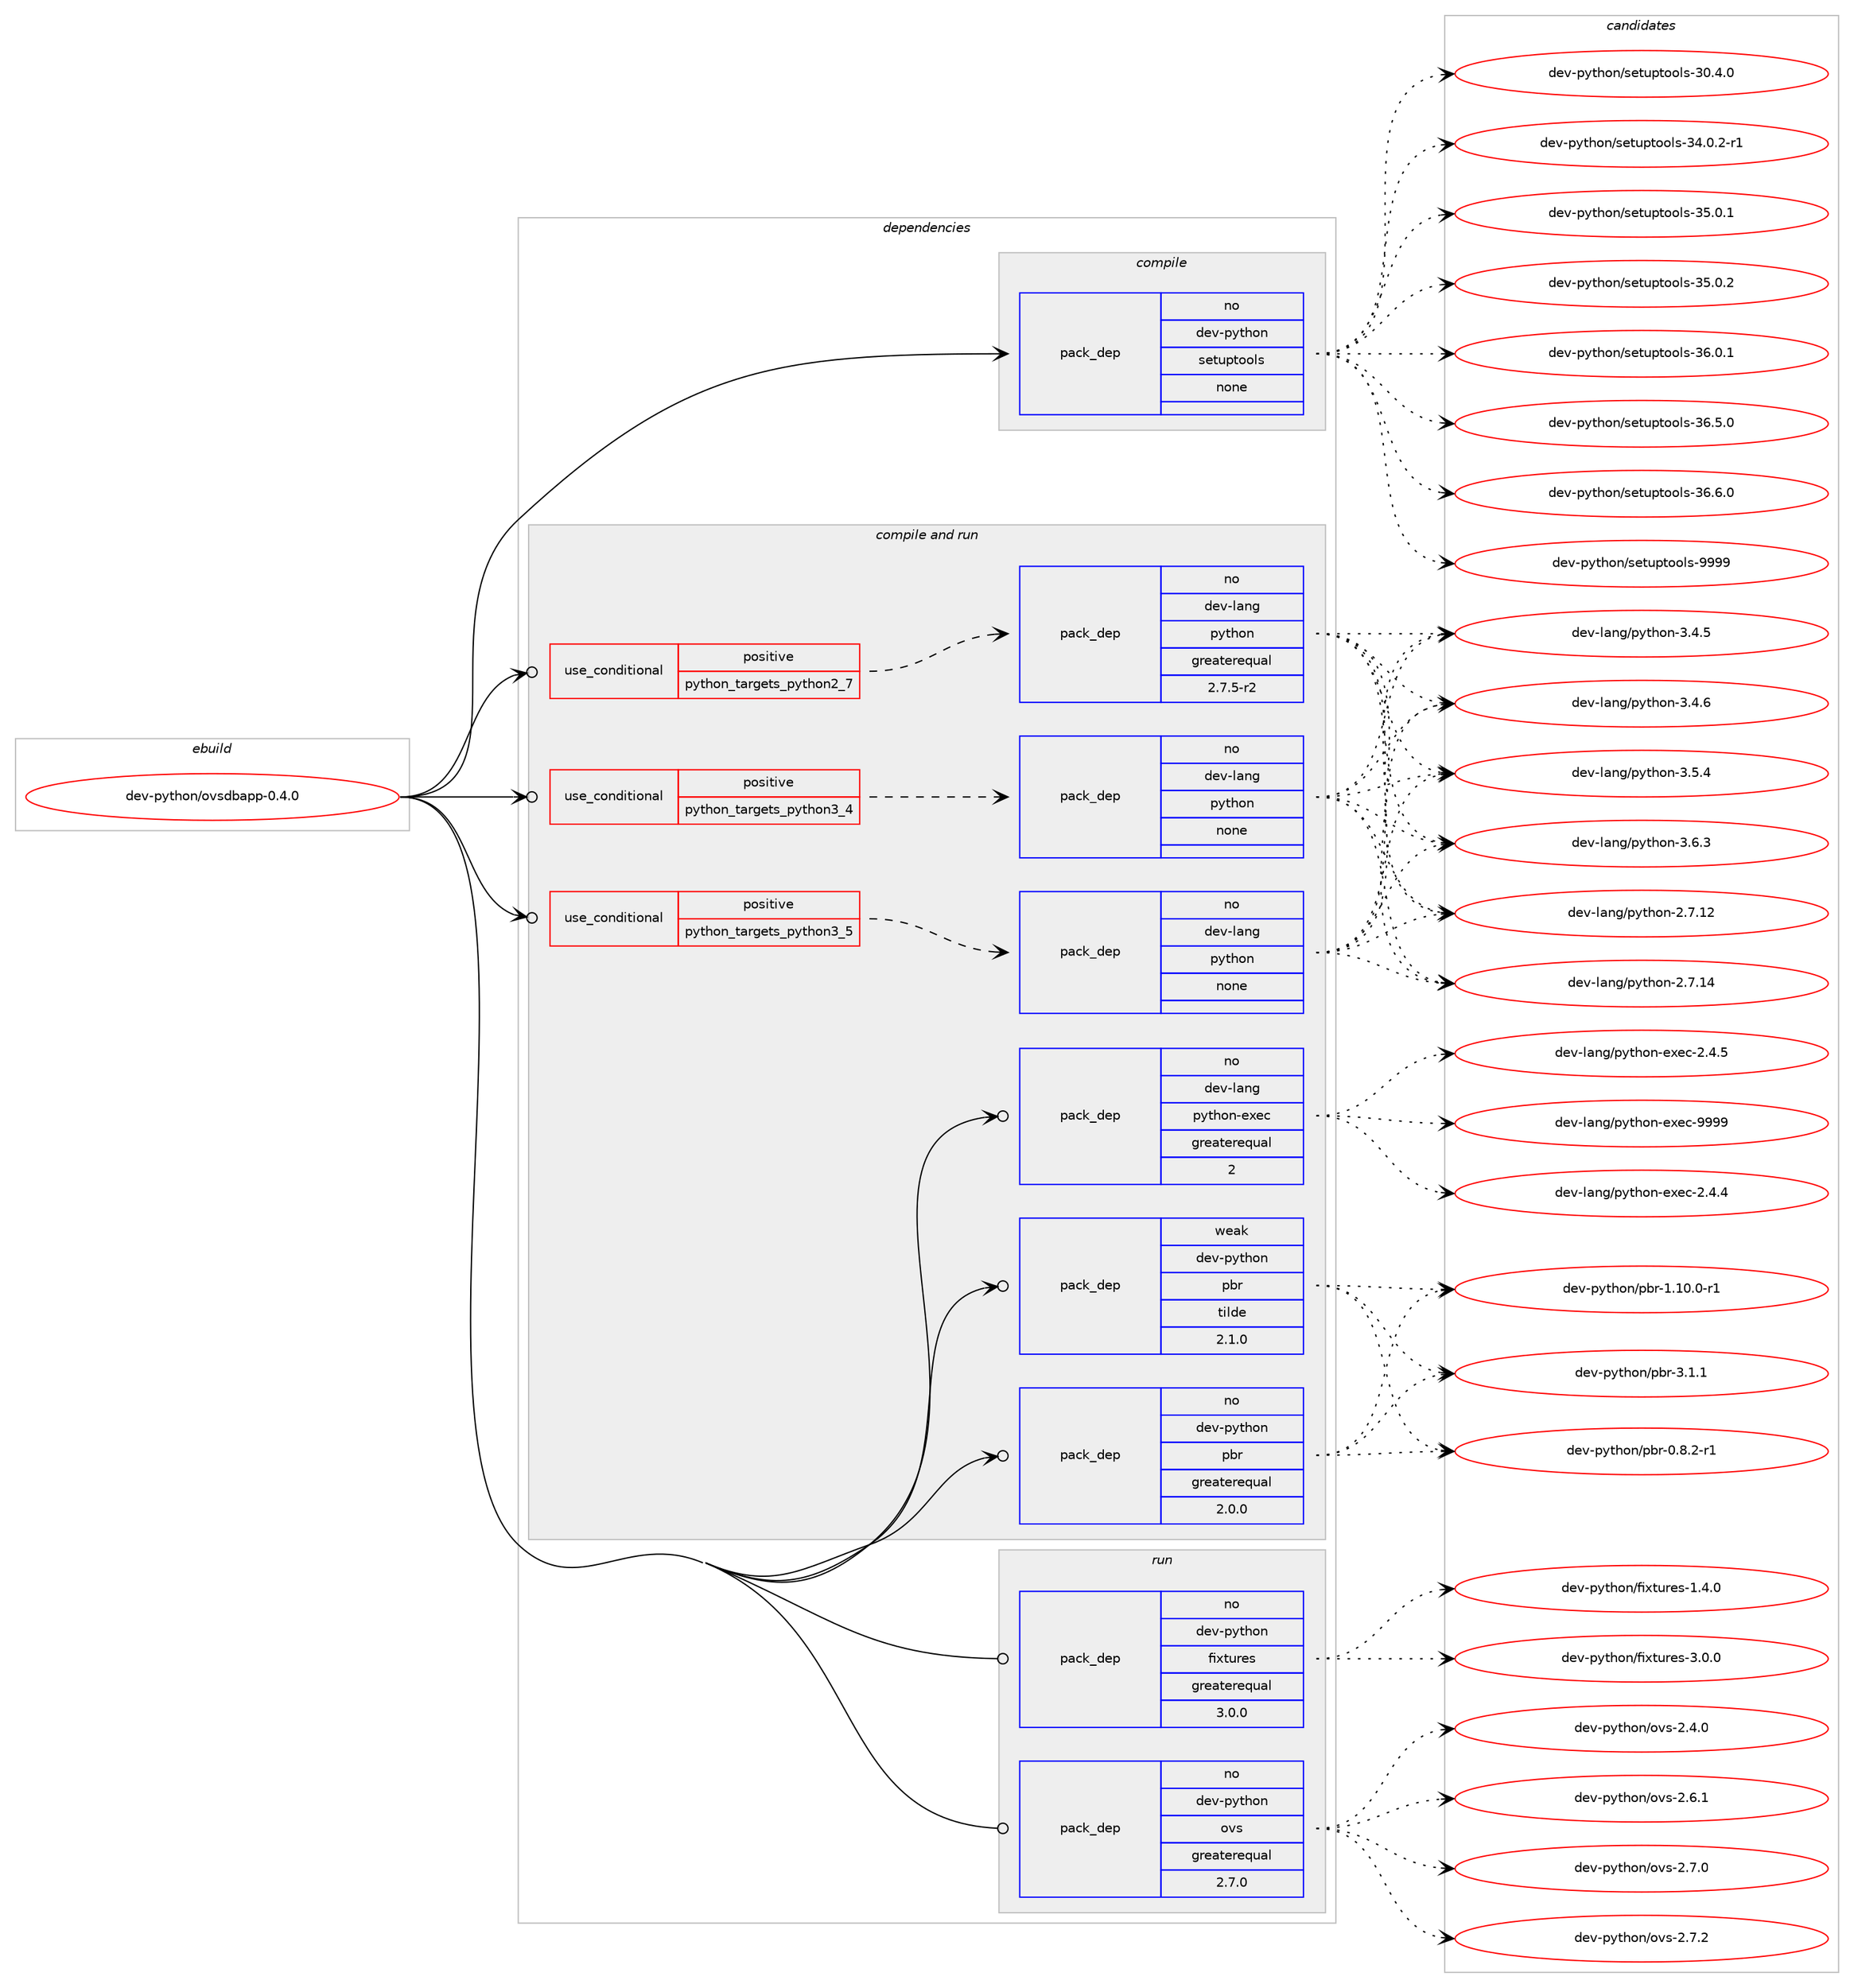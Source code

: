 digraph prolog {

# *************
# Graph options
# *************

newrank=true;
concentrate=true;
compound=true;
graph [rankdir=LR,fontname=Helvetica,fontsize=10,ranksep=1.5];#, ranksep=2.5, nodesep=0.2];
edge  [arrowhead=vee];
node  [fontname=Helvetica,fontsize=10];

# **********
# The ebuild
# **********

subgraph cluster_leftcol {
color=gray;
rank=same;
label=<<i>ebuild</i>>;
id [label="dev-python/ovsdbapp-0.4.0", color=red, width=4, href="../dev-python/ovsdbapp-0.4.0.svg"];
}

# ****************
# The dependencies
# ****************

subgraph cluster_midcol {
color=gray;
label=<<i>dependencies</i>>;
subgraph cluster_compile {
fillcolor="#eeeeee";
style=filled;
label=<<i>compile</i>>;
subgraph pack130724 {
dependency171396 [label=<<TABLE BORDER="0" CELLBORDER="1" CELLSPACING="0" CELLPADDING="4" WIDTH="220"><TR><TD ROWSPAN="6" CELLPADDING="30">pack_dep</TD></TR><TR><TD WIDTH="110">no</TD></TR><TR><TD>dev-python</TD></TR><TR><TD>setuptools</TD></TR><TR><TD>none</TD></TR><TR><TD></TD></TR></TABLE>>, shape=none, color=blue];
}
id:e -> dependency171396:w [weight=20,style="solid",arrowhead="vee"];
}
subgraph cluster_compileandrun {
fillcolor="#eeeeee";
style=filled;
label=<<i>compile and run</i>>;
subgraph cond36809 {
dependency171397 [label=<<TABLE BORDER="0" CELLBORDER="1" CELLSPACING="0" CELLPADDING="4"><TR><TD ROWSPAN="3" CELLPADDING="10">use_conditional</TD></TR><TR><TD>positive</TD></TR><TR><TD>python_targets_python2_7</TD></TR></TABLE>>, shape=none, color=red];
subgraph pack130725 {
dependency171398 [label=<<TABLE BORDER="0" CELLBORDER="1" CELLSPACING="0" CELLPADDING="4" WIDTH="220"><TR><TD ROWSPAN="6" CELLPADDING="30">pack_dep</TD></TR><TR><TD WIDTH="110">no</TD></TR><TR><TD>dev-lang</TD></TR><TR><TD>python</TD></TR><TR><TD>greaterequal</TD></TR><TR><TD>2.7.5-r2</TD></TR></TABLE>>, shape=none, color=blue];
}
dependency171397:e -> dependency171398:w [weight=20,style="dashed",arrowhead="vee"];
}
id:e -> dependency171397:w [weight=20,style="solid",arrowhead="odotvee"];
subgraph cond36810 {
dependency171399 [label=<<TABLE BORDER="0" CELLBORDER="1" CELLSPACING="0" CELLPADDING="4"><TR><TD ROWSPAN="3" CELLPADDING="10">use_conditional</TD></TR><TR><TD>positive</TD></TR><TR><TD>python_targets_python3_4</TD></TR></TABLE>>, shape=none, color=red];
subgraph pack130726 {
dependency171400 [label=<<TABLE BORDER="0" CELLBORDER="1" CELLSPACING="0" CELLPADDING="4" WIDTH="220"><TR><TD ROWSPAN="6" CELLPADDING="30">pack_dep</TD></TR><TR><TD WIDTH="110">no</TD></TR><TR><TD>dev-lang</TD></TR><TR><TD>python</TD></TR><TR><TD>none</TD></TR><TR><TD></TD></TR></TABLE>>, shape=none, color=blue];
}
dependency171399:e -> dependency171400:w [weight=20,style="dashed",arrowhead="vee"];
}
id:e -> dependency171399:w [weight=20,style="solid",arrowhead="odotvee"];
subgraph cond36811 {
dependency171401 [label=<<TABLE BORDER="0" CELLBORDER="1" CELLSPACING="0" CELLPADDING="4"><TR><TD ROWSPAN="3" CELLPADDING="10">use_conditional</TD></TR><TR><TD>positive</TD></TR><TR><TD>python_targets_python3_5</TD></TR></TABLE>>, shape=none, color=red];
subgraph pack130727 {
dependency171402 [label=<<TABLE BORDER="0" CELLBORDER="1" CELLSPACING="0" CELLPADDING="4" WIDTH="220"><TR><TD ROWSPAN="6" CELLPADDING="30">pack_dep</TD></TR><TR><TD WIDTH="110">no</TD></TR><TR><TD>dev-lang</TD></TR><TR><TD>python</TD></TR><TR><TD>none</TD></TR><TR><TD></TD></TR></TABLE>>, shape=none, color=blue];
}
dependency171401:e -> dependency171402:w [weight=20,style="dashed",arrowhead="vee"];
}
id:e -> dependency171401:w [weight=20,style="solid",arrowhead="odotvee"];
subgraph pack130728 {
dependency171403 [label=<<TABLE BORDER="0" CELLBORDER="1" CELLSPACING="0" CELLPADDING="4" WIDTH="220"><TR><TD ROWSPAN="6" CELLPADDING="30">pack_dep</TD></TR><TR><TD WIDTH="110">no</TD></TR><TR><TD>dev-lang</TD></TR><TR><TD>python-exec</TD></TR><TR><TD>greaterequal</TD></TR><TR><TD>2</TD></TR></TABLE>>, shape=none, color=blue];
}
id:e -> dependency171403:w [weight=20,style="solid",arrowhead="odotvee"];
subgraph pack130729 {
dependency171404 [label=<<TABLE BORDER="0" CELLBORDER="1" CELLSPACING="0" CELLPADDING="4" WIDTH="220"><TR><TD ROWSPAN="6" CELLPADDING="30">pack_dep</TD></TR><TR><TD WIDTH="110">no</TD></TR><TR><TD>dev-python</TD></TR><TR><TD>pbr</TD></TR><TR><TD>greaterequal</TD></TR><TR><TD>2.0.0</TD></TR></TABLE>>, shape=none, color=blue];
}
id:e -> dependency171404:w [weight=20,style="solid",arrowhead="odotvee"];
subgraph pack130730 {
dependency171405 [label=<<TABLE BORDER="0" CELLBORDER="1" CELLSPACING="0" CELLPADDING="4" WIDTH="220"><TR><TD ROWSPAN="6" CELLPADDING="30">pack_dep</TD></TR><TR><TD WIDTH="110">weak</TD></TR><TR><TD>dev-python</TD></TR><TR><TD>pbr</TD></TR><TR><TD>tilde</TD></TR><TR><TD>2.1.0</TD></TR></TABLE>>, shape=none, color=blue];
}
id:e -> dependency171405:w [weight=20,style="solid",arrowhead="odotvee"];
}
subgraph cluster_run {
fillcolor="#eeeeee";
style=filled;
label=<<i>run</i>>;
subgraph pack130731 {
dependency171406 [label=<<TABLE BORDER="0" CELLBORDER="1" CELLSPACING="0" CELLPADDING="4" WIDTH="220"><TR><TD ROWSPAN="6" CELLPADDING="30">pack_dep</TD></TR><TR><TD WIDTH="110">no</TD></TR><TR><TD>dev-python</TD></TR><TR><TD>fixtures</TD></TR><TR><TD>greaterequal</TD></TR><TR><TD>3.0.0</TD></TR></TABLE>>, shape=none, color=blue];
}
id:e -> dependency171406:w [weight=20,style="solid",arrowhead="odot"];
subgraph pack130732 {
dependency171407 [label=<<TABLE BORDER="0" CELLBORDER="1" CELLSPACING="0" CELLPADDING="4" WIDTH="220"><TR><TD ROWSPAN="6" CELLPADDING="30">pack_dep</TD></TR><TR><TD WIDTH="110">no</TD></TR><TR><TD>dev-python</TD></TR><TR><TD>ovs</TD></TR><TR><TD>greaterequal</TD></TR><TR><TD>2.7.0</TD></TR></TABLE>>, shape=none, color=blue];
}
id:e -> dependency171407:w [weight=20,style="solid",arrowhead="odot"];
}
}

# **************
# The candidates
# **************

subgraph cluster_choices {
rank=same;
color=gray;
label=<<i>candidates</i>>;

subgraph choice130724 {
color=black;
nodesep=1;
choice100101118451121211161041111104711510111611711211611111110811545514846524648 [label="dev-python/setuptools-30.4.0", color=red, width=4,href="../dev-python/setuptools-30.4.0.svg"];
choice1001011184511212111610411111047115101116117112116111111108115455152464846504511449 [label="dev-python/setuptools-34.0.2-r1", color=red, width=4,href="../dev-python/setuptools-34.0.2-r1.svg"];
choice100101118451121211161041111104711510111611711211611111110811545515346484649 [label="dev-python/setuptools-35.0.1", color=red, width=4,href="../dev-python/setuptools-35.0.1.svg"];
choice100101118451121211161041111104711510111611711211611111110811545515346484650 [label="dev-python/setuptools-35.0.2", color=red, width=4,href="../dev-python/setuptools-35.0.2.svg"];
choice100101118451121211161041111104711510111611711211611111110811545515446484649 [label="dev-python/setuptools-36.0.1", color=red, width=4,href="../dev-python/setuptools-36.0.1.svg"];
choice100101118451121211161041111104711510111611711211611111110811545515446534648 [label="dev-python/setuptools-36.5.0", color=red, width=4,href="../dev-python/setuptools-36.5.0.svg"];
choice100101118451121211161041111104711510111611711211611111110811545515446544648 [label="dev-python/setuptools-36.6.0", color=red, width=4,href="../dev-python/setuptools-36.6.0.svg"];
choice10010111845112121116104111110471151011161171121161111111081154557575757 [label="dev-python/setuptools-9999", color=red, width=4,href="../dev-python/setuptools-9999.svg"];
dependency171396:e -> choice100101118451121211161041111104711510111611711211611111110811545514846524648:w [style=dotted,weight="100"];
dependency171396:e -> choice1001011184511212111610411111047115101116117112116111111108115455152464846504511449:w [style=dotted,weight="100"];
dependency171396:e -> choice100101118451121211161041111104711510111611711211611111110811545515346484649:w [style=dotted,weight="100"];
dependency171396:e -> choice100101118451121211161041111104711510111611711211611111110811545515346484650:w [style=dotted,weight="100"];
dependency171396:e -> choice100101118451121211161041111104711510111611711211611111110811545515446484649:w [style=dotted,weight="100"];
dependency171396:e -> choice100101118451121211161041111104711510111611711211611111110811545515446534648:w [style=dotted,weight="100"];
dependency171396:e -> choice100101118451121211161041111104711510111611711211611111110811545515446544648:w [style=dotted,weight="100"];
dependency171396:e -> choice10010111845112121116104111110471151011161171121161111111081154557575757:w [style=dotted,weight="100"];
}
subgraph choice130725 {
color=black;
nodesep=1;
choice10010111845108971101034711212111610411111045504655464950 [label="dev-lang/python-2.7.12", color=red, width=4,href="../dev-lang/python-2.7.12.svg"];
choice10010111845108971101034711212111610411111045504655464952 [label="dev-lang/python-2.7.14", color=red, width=4,href="../dev-lang/python-2.7.14.svg"];
choice100101118451089711010347112121116104111110455146524653 [label="dev-lang/python-3.4.5", color=red, width=4,href="../dev-lang/python-3.4.5.svg"];
choice100101118451089711010347112121116104111110455146524654 [label="dev-lang/python-3.4.6", color=red, width=4,href="../dev-lang/python-3.4.6.svg"];
choice100101118451089711010347112121116104111110455146534652 [label="dev-lang/python-3.5.4", color=red, width=4,href="../dev-lang/python-3.5.4.svg"];
choice100101118451089711010347112121116104111110455146544651 [label="dev-lang/python-3.6.3", color=red, width=4,href="../dev-lang/python-3.6.3.svg"];
dependency171398:e -> choice10010111845108971101034711212111610411111045504655464950:w [style=dotted,weight="100"];
dependency171398:e -> choice10010111845108971101034711212111610411111045504655464952:w [style=dotted,weight="100"];
dependency171398:e -> choice100101118451089711010347112121116104111110455146524653:w [style=dotted,weight="100"];
dependency171398:e -> choice100101118451089711010347112121116104111110455146524654:w [style=dotted,weight="100"];
dependency171398:e -> choice100101118451089711010347112121116104111110455146534652:w [style=dotted,weight="100"];
dependency171398:e -> choice100101118451089711010347112121116104111110455146544651:w [style=dotted,weight="100"];
}
subgraph choice130726 {
color=black;
nodesep=1;
choice10010111845108971101034711212111610411111045504655464950 [label="dev-lang/python-2.7.12", color=red, width=4,href="../dev-lang/python-2.7.12.svg"];
choice10010111845108971101034711212111610411111045504655464952 [label="dev-lang/python-2.7.14", color=red, width=4,href="../dev-lang/python-2.7.14.svg"];
choice100101118451089711010347112121116104111110455146524653 [label="dev-lang/python-3.4.5", color=red, width=4,href="../dev-lang/python-3.4.5.svg"];
choice100101118451089711010347112121116104111110455146524654 [label="dev-lang/python-3.4.6", color=red, width=4,href="../dev-lang/python-3.4.6.svg"];
choice100101118451089711010347112121116104111110455146534652 [label="dev-lang/python-3.5.4", color=red, width=4,href="../dev-lang/python-3.5.4.svg"];
choice100101118451089711010347112121116104111110455146544651 [label="dev-lang/python-3.6.3", color=red, width=4,href="../dev-lang/python-3.6.3.svg"];
dependency171400:e -> choice10010111845108971101034711212111610411111045504655464950:w [style=dotted,weight="100"];
dependency171400:e -> choice10010111845108971101034711212111610411111045504655464952:w [style=dotted,weight="100"];
dependency171400:e -> choice100101118451089711010347112121116104111110455146524653:w [style=dotted,weight="100"];
dependency171400:e -> choice100101118451089711010347112121116104111110455146524654:w [style=dotted,weight="100"];
dependency171400:e -> choice100101118451089711010347112121116104111110455146534652:w [style=dotted,weight="100"];
dependency171400:e -> choice100101118451089711010347112121116104111110455146544651:w [style=dotted,weight="100"];
}
subgraph choice130727 {
color=black;
nodesep=1;
choice10010111845108971101034711212111610411111045504655464950 [label="dev-lang/python-2.7.12", color=red, width=4,href="../dev-lang/python-2.7.12.svg"];
choice10010111845108971101034711212111610411111045504655464952 [label="dev-lang/python-2.7.14", color=red, width=4,href="../dev-lang/python-2.7.14.svg"];
choice100101118451089711010347112121116104111110455146524653 [label="dev-lang/python-3.4.5", color=red, width=4,href="../dev-lang/python-3.4.5.svg"];
choice100101118451089711010347112121116104111110455146524654 [label="dev-lang/python-3.4.6", color=red, width=4,href="../dev-lang/python-3.4.6.svg"];
choice100101118451089711010347112121116104111110455146534652 [label="dev-lang/python-3.5.4", color=red, width=4,href="../dev-lang/python-3.5.4.svg"];
choice100101118451089711010347112121116104111110455146544651 [label="dev-lang/python-3.6.3", color=red, width=4,href="../dev-lang/python-3.6.3.svg"];
dependency171402:e -> choice10010111845108971101034711212111610411111045504655464950:w [style=dotted,weight="100"];
dependency171402:e -> choice10010111845108971101034711212111610411111045504655464952:w [style=dotted,weight="100"];
dependency171402:e -> choice100101118451089711010347112121116104111110455146524653:w [style=dotted,weight="100"];
dependency171402:e -> choice100101118451089711010347112121116104111110455146524654:w [style=dotted,weight="100"];
dependency171402:e -> choice100101118451089711010347112121116104111110455146534652:w [style=dotted,weight="100"];
dependency171402:e -> choice100101118451089711010347112121116104111110455146544651:w [style=dotted,weight="100"];
}
subgraph choice130728 {
color=black;
nodesep=1;
choice1001011184510897110103471121211161041111104510112010199455046524652 [label="dev-lang/python-exec-2.4.4", color=red, width=4,href="../dev-lang/python-exec-2.4.4.svg"];
choice1001011184510897110103471121211161041111104510112010199455046524653 [label="dev-lang/python-exec-2.4.5", color=red, width=4,href="../dev-lang/python-exec-2.4.5.svg"];
choice10010111845108971101034711212111610411111045101120101994557575757 [label="dev-lang/python-exec-9999", color=red, width=4,href="../dev-lang/python-exec-9999.svg"];
dependency171403:e -> choice1001011184510897110103471121211161041111104510112010199455046524652:w [style=dotted,weight="100"];
dependency171403:e -> choice1001011184510897110103471121211161041111104510112010199455046524653:w [style=dotted,weight="100"];
dependency171403:e -> choice10010111845108971101034711212111610411111045101120101994557575757:w [style=dotted,weight="100"];
}
subgraph choice130729 {
color=black;
nodesep=1;
choice1001011184511212111610411111047112981144548465646504511449 [label="dev-python/pbr-0.8.2-r1", color=red, width=4,href="../dev-python/pbr-0.8.2-r1.svg"];
choice100101118451121211161041111104711298114454946494846484511449 [label="dev-python/pbr-1.10.0-r1", color=red, width=4,href="../dev-python/pbr-1.10.0-r1.svg"];
choice100101118451121211161041111104711298114455146494649 [label="dev-python/pbr-3.1.1", color=red, width=4,href="../dev-python/pbr-3.1.1.svg"];
dependency171404:e -> choice1001011184511212111610411111047112981144548465646504511449:w [style=dotted,weight="100"];
dependency171404:e -> choice100101118451121211161041111104711298114454946494846484511449:w [style=dotted,weight="100"];
dependency171404:e -> choice100101118451121211161041111104711298114455146494649:w [style=dotted,weight="100"];
}
subgraph choice130730 {
color=black;
nodesep=1;
choice1001011184511212111610411111047112981144548465646504511449 [label="dev-python/pbr-0.8.2-r1", color=red, width=4,href="../dev-python/pbr-0.8.2-r1.svg"];
choice100101118451121211161041111104711298114454946494846484511449 [label="dev-python/pbr-1.10.0-r1", color=red, width=4,href="../dev-python/pbr-1.10.0-r1.svg"];
choice100101118451121211161041111104711298114455146494649 [label="dev-python/pbr-3.1.1", color=red, width=4,href="../dev-python/pbr-3.1.1.svg"];
dependency171405:e -> choice1001011184511212111610411111047112981144548465646504511449:w [style=dotted,weight="100"];
dependency171405:e -> choice100101118451121211161041111104711298114454946494846484511449:w [style=dotted,weight="100"];
dependency171405:e -> choice100101118451121211161041111104711298114455146494649:w [style=dotted,weight="100"];
}
subgraph choice130731 {
color=black;
nodesep=1;
choice1001011184511212111610411111047102105120116117114101115454946524648 [label="dev-python/fixtures-1.4.0", color=red, width=4,href="../dev-python/fixtures-1.4.0.svg"];
choice1001011184511212111610411111047102105120116117114101115455146484648 [label="dev-python/fixtures-3.0.0", color=red, width=4,href="../dev-python/fixtures-3.0.0.svg"];
dependency171406:e -> choice1001011184511212111610411111047102105120116117114101115454946524648:w [style=dotted,weight="100"];
dependency171406:e -> choice1001011184511212111610411111047102105120116117114101115455146484648:w [style=dotted,weight="100"];
}
subgraph choice130732 {
color=black;
nodesep=1;
choice1001011184511212111610411111047111118115455046524648 [label="dev-python/ovs-2.4.0", color=red, width=4,href="../dev-python/ovs-2.4.0.svg"];
choice1001011184511212111610411111047111118115455046544649 [label="dev-python/ovs-2.6.1", color=red, width=4,href="../dev-python/ovs-2.6.1.svg"];
choice1001011184511212111610411111047111118115455046554648 [label="dev-python/ovs-2.7.0", color=red, width=4,href="../dev-python/ovs-2.7.0.svg"];
choice1001011184511212111610411111047111118115455046554650 [label="dev-python/ovs-2.7.2", color=red, width=4,href="../dev-python/ovs-2.7.2.svg"];
dependency171407:e -> choice1001011184511212111610411111047111118115455046524648:w [style=dotted,weight="100"];
dependency171407:e -> choice1001011184511212111610411111047111118115455046544649:w [style=dotted,weight="100"];
dependency171407:e -> choice1001011184511212111610411111047111118115455046554648:w [style=dotted,weight="100"];
dependency171407:e -> choice1001011184511212111610411111047111118115455046554650:w [style=dotted,weight="100"];
}
}

}
